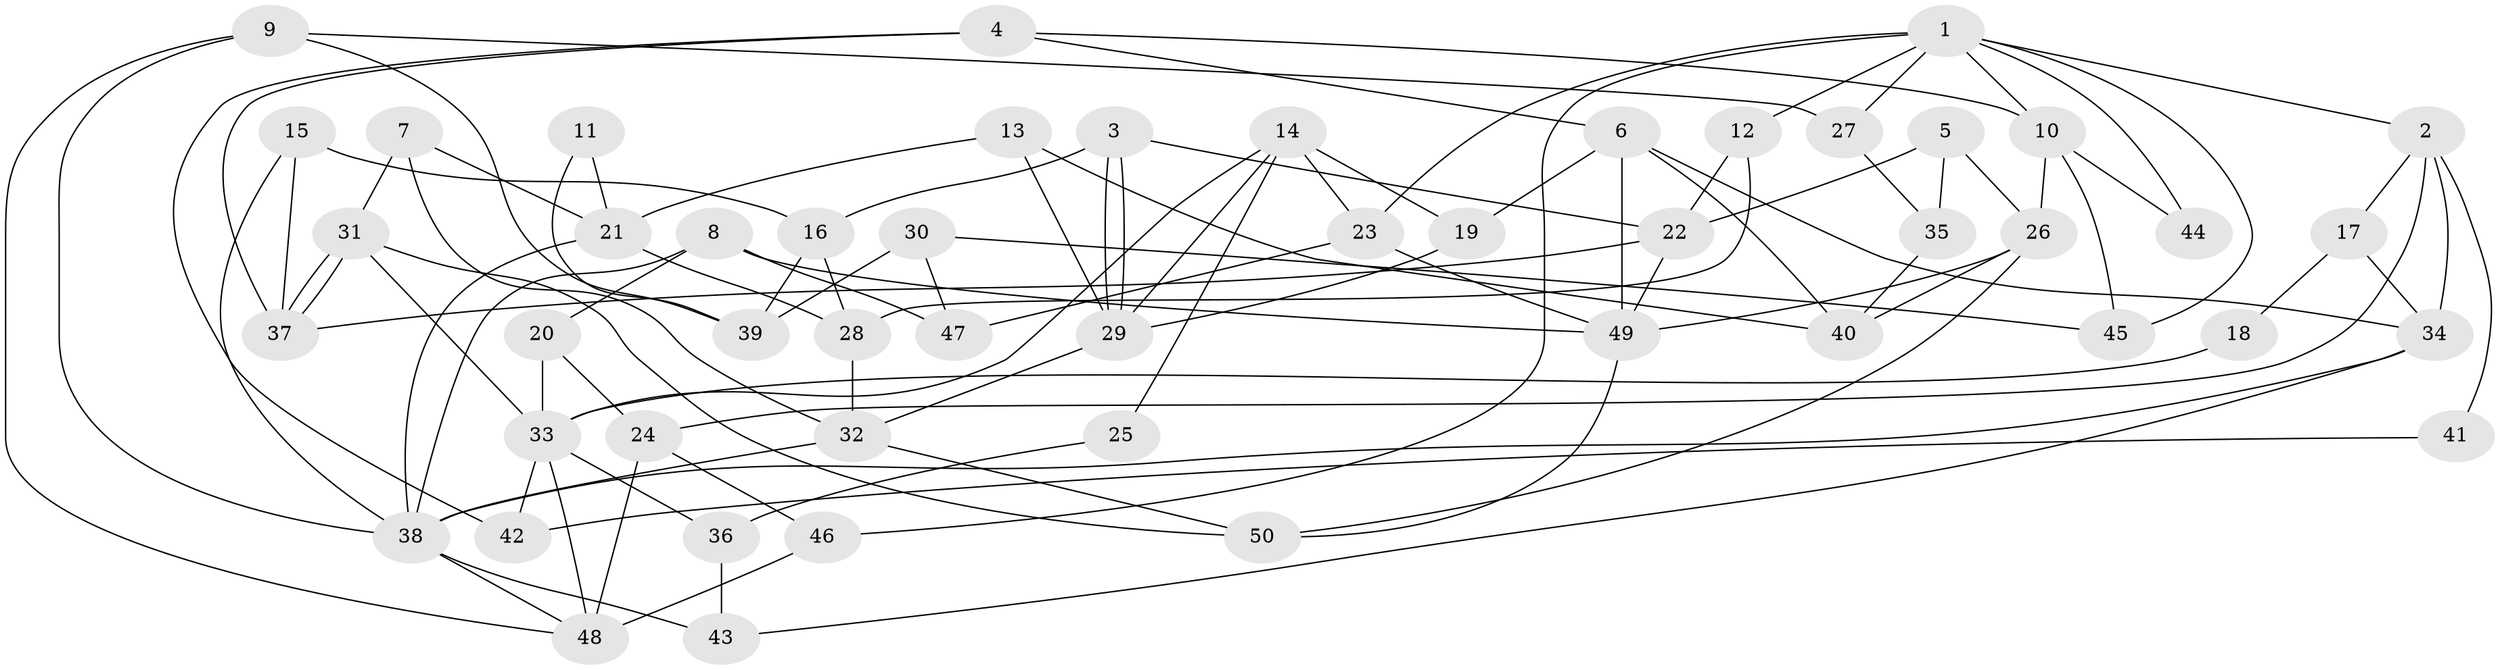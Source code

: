 // coarse degree distribution, {9: 0.06896551724137931, 5: 0.2413793103448276, 6: 0.2413793103448276, 3: 0.2413793103448276, 4: 0.10344827586206896, 2: 0.06896551724137931, 8: 0.034482758620689655}
// Generated by graph-tools (version 1.1) at 2025/52/02/27/25 19:52:08]
// undirected, 50 vertices, 100 edges
graph export_dot {
graph [start="1"]
  node [color=gray90,style=filled];
  1;
  2;
  3;
  4;
  5;
  6;
  7;
  8;
  9;
  10;
  11;
  12;
  13;
  14;
  15;
  16;
  17;
  18;
  19;
  20;
  21;
  22;
  23;
  24;
  25;
  26;
  27;
  28;
  29;
  30;
  31;
  32;
  33;
  34;
  35;
  36;
  37;
  38;
  39;
  40;
  41;
  42;
  43;
  44;
  45;
  46;
  47;
  48;
  49;
  50;
  1 -- 23;
  1 -- 12;
  1 -- 2;
  1 -- 10;
  1 -- 27;
  1 -- 44;
  1 -- 45;
  1 -- 46;
  2 -- 24;
  2 -- 17;
  2 -- 34;
  2 -- 41;
  3 -- 29;
  3 -- 29;
  3 -- 16;
  3 -- 22;
  4 -- 37;
  4 -- 6;
  4 -- 10;
  4 -- 42;
  5 -- 22;
  5 -- 26;
  5 -- 35;
  6 -- 40;
  6 -- 49;
  6 -- 19;
  6 -- 34;
  7 -- 31;
  7 -- 32;
  7 -- 21;
  8 -- 38;
  8 -- 49;
  8 -- 20;
  8 -- 47;
  9 -- 38;
  9 -- 48;
  9 -- 27;
  9 -- 39;
  10 -- 26;
  10 -- 44;
  10 -- 45;
  11 -- 21;
  11 -- 39;
  12 -- 22;
  12 -- 28;
  13 -- 40;
  13 -- 21;
  13 -- 29;
  14 -- 29;
  14 -- 19;
  14 -- 23;
  14 -- 25;
  14 -- 33;
  15 -- 37;
  15 -- 38;
  15 -- 16;
  16 -- 39;
  16 -- 28;
  17 -- 34;
  17 -- 18;
  18 -- 33;
  19 -- 29;
  20 -- 24;
  20 -- 33;
  21 -- 28;
  21 -- 38;
  22 -- 49;
  22 -- 37;
  23 -- 49;
  23 -- 47;
  24 -- 46;
  24 -- 48;
  25 -- 36;
  26 -- 50;
  26 -- 40;
  26 -- 49;
  27 -- 35;
  28 -- 32;
  29 -- 32;
  30 -- 45;
  30 -- 47;
  30 -- 39;
  31 -- 37;
  31 -- 37;
  31 -- 33;
  31 -- 50;
  32 -- 38;
  32 -- 50;
  33 -- 36;
  33 -- 42;
  33 -- 48;
  34 -- 38;
  34 -- 43;
  35 -- 40;
  36 -- 43;
  38 -- 43;
  38 -- 48;
  41 -- 42;
  46 -- 48;
  49 -- 50;
}
